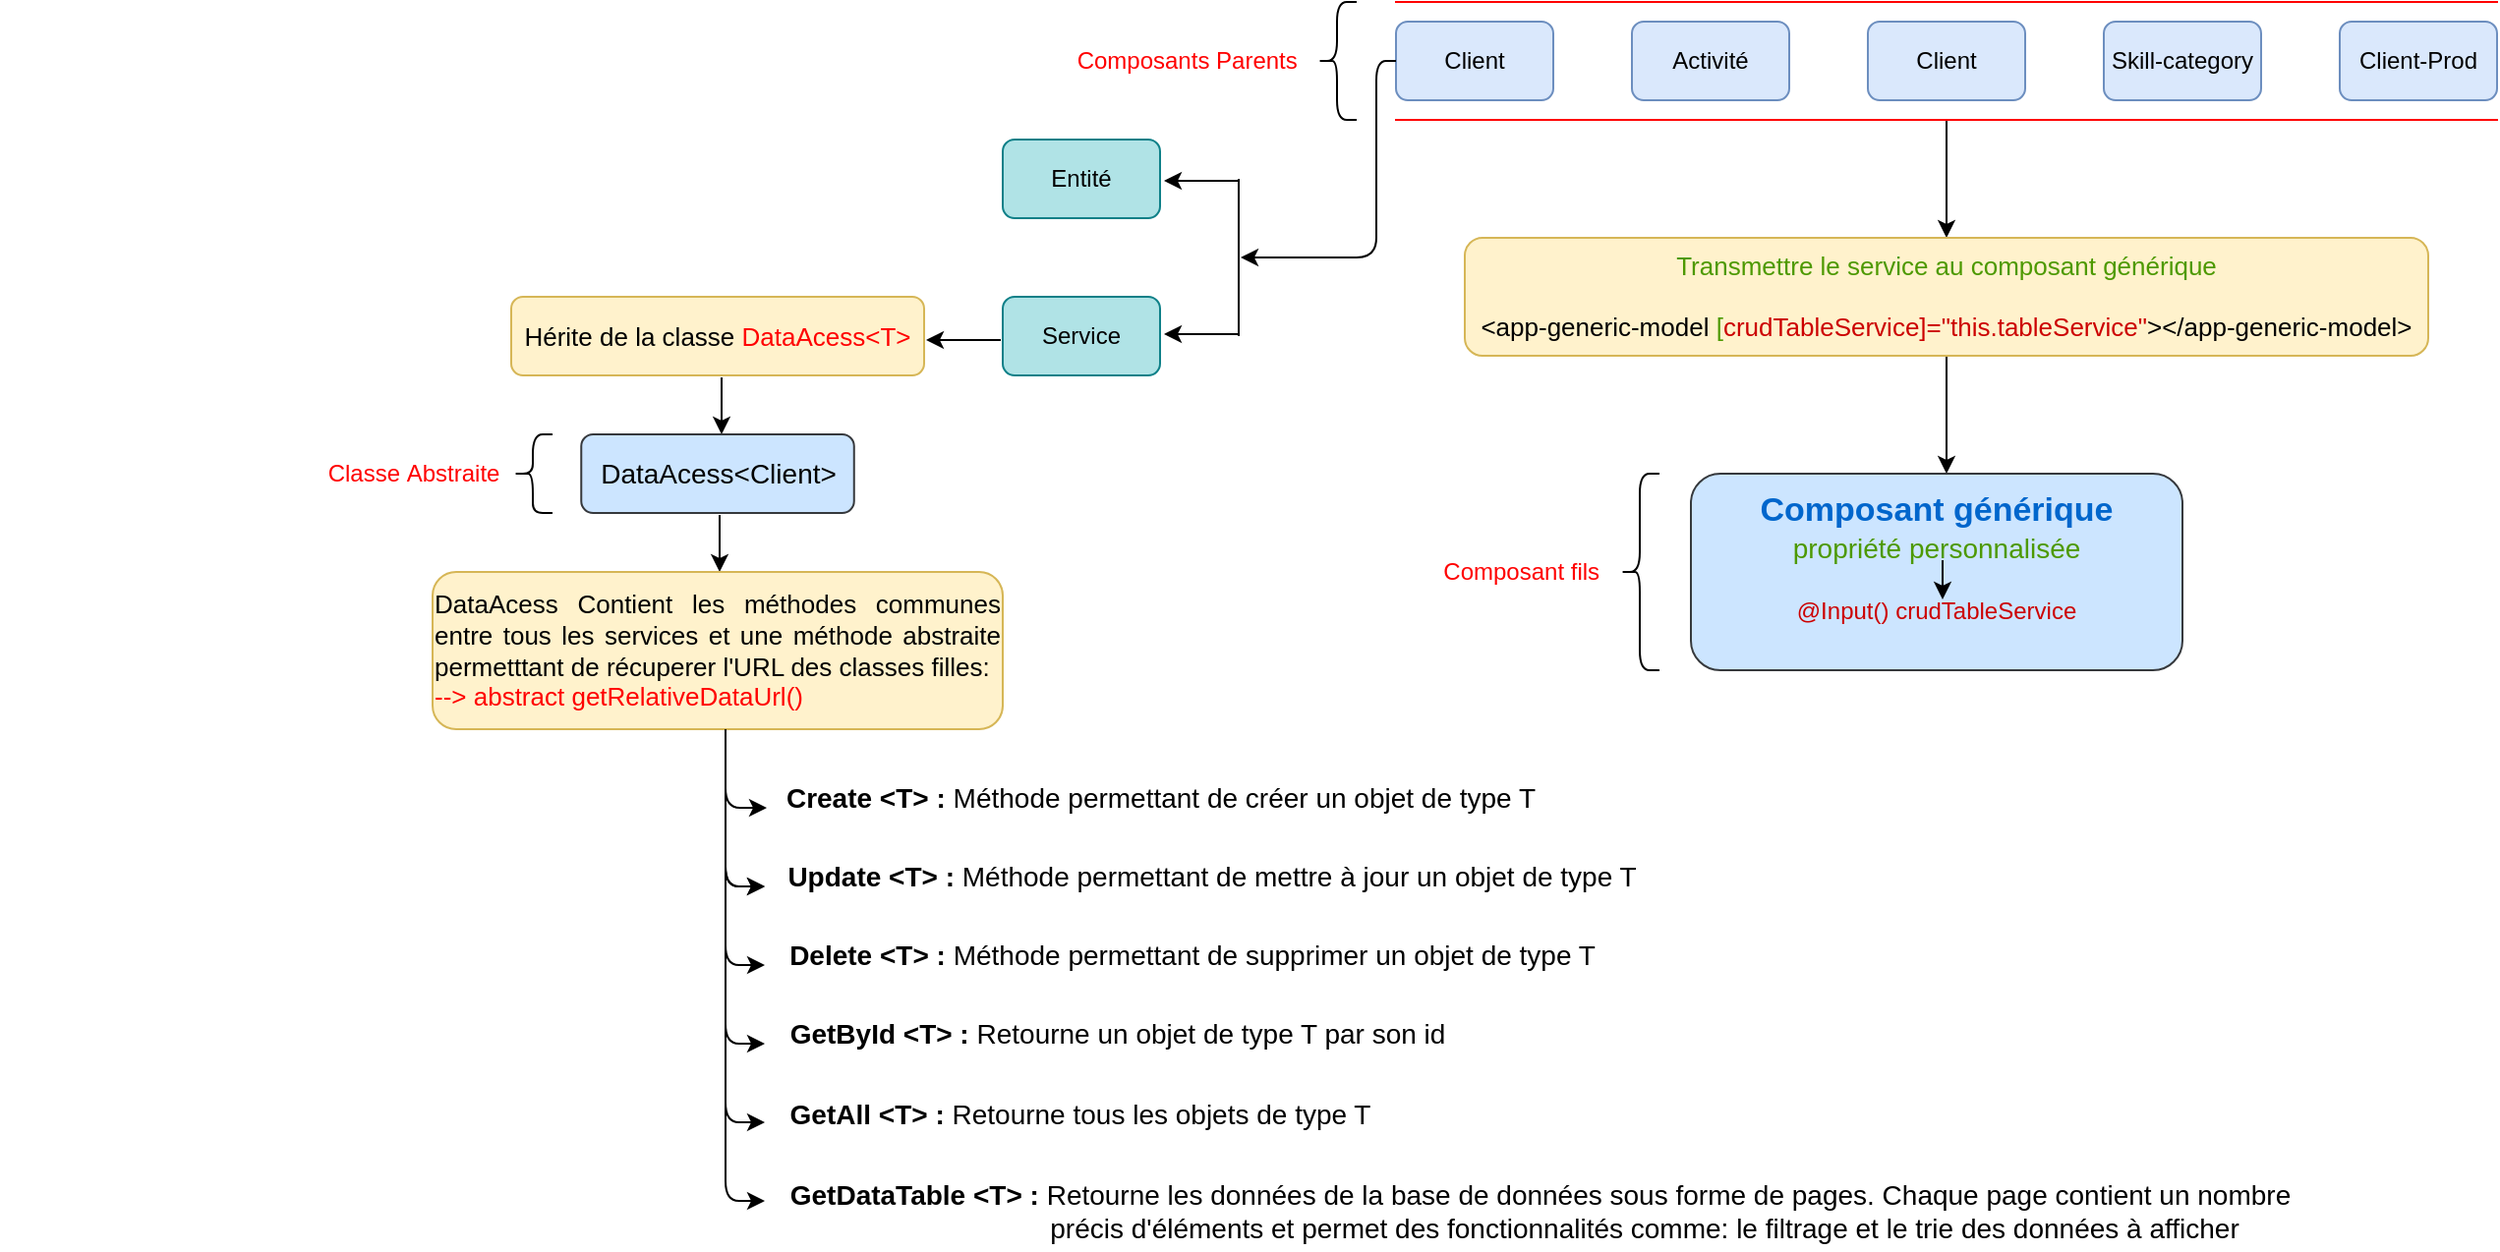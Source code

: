 <mxfile version="13.7.7" type="github"><diagram id="MOBFQ8YPR3JpmQWo_C37" name="Page-1"><mxGraphModel dx="2191" dy="745" grid="1" gridSize="10" guides="1" tooltips="1" connect="1" arrows="1" fold="0" page="1" pageScale="1" pageWidth="827" pageHeight="1169" math="0" shadow="0"><root><mxCell id="0"/><mxCell id="1" parent="0"/><mxCell id="Er8-8Sgkyutona7fchdq-1" value="Activité" style="rounded=1;whiteSpace=wrap;html=1;fillColor=#dae8fc;strokeColor=#6c8ebf;" vertex="1" parent="1"><mxGeometry x="360" y="160" width="80" height="40" as="geometry"/></mxCell><mxCell id="Er8-8Sgkyutona7fchdq-2" value="Client" style="rounded=1;whiteSpace=wrap;html=1;fillColor=#dae8fc;strokeColor=#6c8ebf;" vertex="1" parent="1"><mxGeometry x="480" y="160" width="80" height="40" as="geometry"/></mxCell><mxCell id="Er8-8Sgkyutona7fchdq-3" value="Client" style="rounded=1;whiteSpace=wrap;html=1;fillColor=#dae8fc;strokeColor=#6c8ebf;" vertex="1" parent="1"><mxGeometry x="240" y="160" width="80" height="40" as="geometry"/></mxCell><mxCell id="Er8-8Sgkyutona7fchdq-4" value="Skill-category" style="rounded=1;whiteSpace=wrap;html=1;fillColor=#dae8fc;strokeColor=#6c8ebf;" vertex="1" parent="1"><mxGeometry x="600" y="160" width="80" height="40" as="geometry"/></mxCell><mxCell id="Er8-8Sgkyutona7fchdq-5" value="Client-Prod" style="rounded=1;whiteSpace=wrap;html=1;fillColor=#dae8fc;strokeColor=#6c8ebf;" vertex="1" parent="1"><mxGeometry x="720" y="160" width="80" height="40" as="geometry"/></mxCell><mxCell id="Er8-8Sgkyutona7fchdq-10" value="" style="shape=curlyBracket;whiteSpace=wrap;html=1;rounded=1;" vertex="1" parent="1"><mxGeometry x="200" y="150" width="20" height="60" as="geometry"/></mxCell><mxCell id="Er8-8Sgkyutona7fchdq-11" value="&lt;font color=&quot;#ff0000&quot;&gt;&amp;nbsp; &amp;nbsp; &amp;nbsp; &amp;nbsp; &amp;nbsp; &amp;nbsp; &amp;nbsp; &amp;nbsp; &amp;nbsp; &amp;nbsp; &amp;nbsp; &amp;nbsp; &amp;nbsp; &amp;nbsp; &amp;nbsp; &amp;nbsp; &amp;nbsp; &amp;nbsp; &amp;nbsp; &amp;nbsp; &amp;nbsp; &amp;nbsp; &amp;nbsp; &amp;nbsp; &amp;nbsp; Composants Parents&lt;/font&gt;" style="text;html=1;align=center;verticalAlign=middle;resizable=0;points=[];autosize=1;" vertex="1" parent="1"><mxGeometry x="-95" y="170" width="290" height="20" as="geometry"/></mxCell><mxCell id="Er8-8Sgkyutona7fchdq-57" value="" style="edgeStyle=orthogonalEdgeStyle;curved=0;rounded=1;sketch=0;orthogonalLoop=1;jettySize=auto;html=1;" edge="1" parent="1" source="Er8-8Sgkyutona7fchdq-13" target="Er8-8Sgkyutona7fchdq-19"><mxGeometry relative="1" as="geometry"/></mxCell><mxCell id="Er8-8Sgkyutona7fchdq-13" value="" style="shape=partialRectangle;whiteSpace=wrap;html=1;left=0;right=0;fillColor=none;strokeColor=#FF0000;" vertex="1" parent="1"><mxGeometry x="240" y="150" width="560" height="60" as="geometry"/></mxCell><mxCell id="Er8-8Sgkyutona7fchdq-58" value="" style="edgeStyle=orthogonalEdgeStyle;curved=0;rounded=1;sketch=0;orthogonalLoop=1;jettySize=auto;html=1;" edge="1" parent="1" source="Er8-8Sgkyutona7fchdq-19" target="Er8-8Sgkyutona7fchdq-21"><mxGeometry relative="1" as="geometry"><Array as="points"><mxPoint x="520" y="380"/><mxPoint x="520" y="380"/></Array></mxGeometry></mxCell><mxCell id="Er8-8Sgkyutona7fchdq-19" value="&lt;font style=&quot;font-size: 13px&quot;&gt;&lt;font color=&quot;#4d9900&quot; style=&quot;font-size: 13px&quot;&gt;Transmettre le service au composant générique&lt;br&gt;&lt;/font&gt;&lt;br&gt;&amp;lt;app-generic-model &lt;span style=&quot;color: rgb(77 , 153 , 0)&quot;&gt;[&lt;/span&gt;&lt;font color=&quot;#cc0000&quot; style=&quot;font-size: 13px&quot;&gt;crudTableService]=&quot;this.tableService&quot;&lt;/font&gt;&amp;gt;&amp;lt;/app-generic-model&amp;gt;&lt;/font&gt;" style="rounded=1;whiteSpace=wrap;html=1;strokeColor=#d6b656;fillColor=#fff2cc;" vertex="1" parent="1"><mxGeometry x="275" y="270" width="490" height="60" as="geometry"/></mxCell><mxCell id="Er8-8Sgkyutona7fchdq-21" value="&lt;font&gt;&lt;font color=&quot;#0066cc&quot; style=&quot;font-size: 17px&quot;&gt;&lt;b&gt;Composant générique&lt;br&gt;&lt;/b&gt;&lt;/font&gt;&lt;font style=&quot;font-size: 14px&quot; color=&quot;#4d9900&quot;&gt;propriété personnalisée&lt;br&gt;&lt;br&gt;&lt;/font&gt;&lt;font color=&quot;#cc0000&quot;&gt;@Input() crudTableService&lt;br&gt;&lt;/font&gt;&lt;br&gt;&lt;/font&gt;" style="rounded=1;whiteSpace=wrap;html=1;sketch=0;strokeColor=#36393d;fillColor=#cce5ff;" vertex="1" parent="1"><mxGeometry x="390" y="390" width="250" height="100" as="geometry"/></mxCell><mxCell id="Er8-8Sgkyutona7fchdq-23" value="" style="endArrow=classic;html=1;" edge="1" parent="1"><mxGeometry width="50" height="50" relative="1" as="geometry"><mxPoint x="518" y="434" as="sourcePoint"/><mxPoint x="518" y="454" as="targetPoint"/><Array as="points"><mxPoint x="518" y="444"/></Array></mxGeometry></mxCell><mxCell id="Er8-8Sgkyutona7fchdq-25" value="" style="shape=curlyBracket;whiteSpace=wrap;html=1;rounded=1;" vertex="1" parent="1"><mxGeometry x="354" y="390" width="20" height="100" as="geometry"/></mxCell><mxCell id="Er8-8Sgkyutona7fchdq-26" value="&lt;span style=&quot;color: rgb(255 , 0 , 0)&quot;&gt;&amp;nbsp; &amp;nbsp; &amp;nbsp; &amp;nbsp; &amp;nbsp; &amp;nbsp; &amp;nbsp; &amp;nbsp; &amp;nbsp; &amp;nbsp; &amp;nbsp; &amp;nbsp; &amp;nbsp; &amp;nbsp; &amp;nbsp; &amp;nbsp; &amp;nbsp; &amp;nbsp; &amp;nbsp; &amp;nbsp; &amp;nbsp; &amp;nbsp; &amp;nbsp; &amp;nbsp; &amp;nbsp; Composant fils&lt;/span&gt;" style="text;html=1;align=center;verticalAlign=middle;resizable=0;points=[];autosize=1;" vertex="1" parent="1"><mxGeometry x="90" y="430" width="260" height="20" as="geometry"/></mxCell><mxCell id="Er8-8Sgkyutona7fchdq-28" value="" style="edgeStyle=elbowEdgeStyle;elbow=horizontal;endArrow=classic;html=1;exitX=0;exitY=0.5;exitDx=0;exitDy=0;" edge="1" parent="1" source="Er8-8Sgkyutona7fchdq-13"><mxGeometry width="50" height="50" relative="1" as="geometry"><mxPoint x="240" y="220" as="sourcePoint"/><mxPoint x="161" y="280" as="targetPoint"/><Array as="points"><mxPoint x="230" y="180"/><mxPoint x="230" y="230"/><mxPoint x="240" y="250"/><mxPoint x="251" y="260"/><mxPoint x="221" y="230"/><mxPoint x="81" y="260"/><mxPoint x="131" y="280"/><mxPoint x="181" y="270"/><mxPoint x="231" y="290"/></Array></mxGeometry></mxCell><mxCell id="Er8-8Sgkyutona7fchdq-35" value="" style="endArrow=none;html=1;" edge="1" parent="1"><mxGeometry width="50" height="50" relative="1" as="geometry"><mxPoint x="160" y="320" as="sourcePoint"/><mxPoint x="160" y="240" as="targetPoint"/></mxGeometry></mxCell><mxCell id="Er8-8Sgkyutona7fchdq-36" value="" style="endArrow=classic;html=1;" edge="1" parent="1"><mxGeometry width="50" height="50" relative="1" as="geometry"><mxPoint x="160" y="241" as="sourcePoint"/><mxPoint x="122" y="241" as="targetPoint"/></mxGeometry></mxCell><mxCell id="Er8-8Sgkyutona7fchdq-37" value="" style="endArrow=classic;html=1;" edge="1" parent="1"><mxGeometry width="50" height="50" relative="1" as="geometry"><mxPoint x="160" y="319" as="sourcePoint"/><mxPoint x="122" y="319" as="targetPoint"/></mxGeometry></mxCell><mxCell id="Er8-8Sgkyutona7fchdq-42" value="Entité" style="rounded=1;whiteSpace=wrap;html=1;sketch=0;fillColor=#b0e3e6;strokeColor=#0e8088;" vertex="1" parent="1"><mxGeometry x="40" y="220" width="80" height="40" as="geometry"/></mxCell><mxCell id="Er8-8Sgkyutona7fchdq-43" value="Service" style="rounded=1;whiteSpace=wrap;html=1;sketch=0;fillColor=#b0e3e6;strokeColor=#0e8088;" vertex="1" parent="1"><mxGeometry x="40" y="300" width="80" height="40" as="geometry"/></mxCell><mxCell id="Er8-8Sgkyutona7fchdq-44" value="" style="endArrow=classic;html=1;" edge="1" parent="1"><mxGeometry width="50" height="50" relative="1" as="geometry"><mxPoint x="39" y="322" as="sourcePoint"/><mxPoint x="1" y="322" as="targetPoint"/></mxGeometry></mxCell><mxCell id="Er8-8Sgkyutona7fchdq-45" value="&lt;font style=&quot;font-size: 13px&quot;&gt;Hérite de la classe &lt;font color=&quot;#ff0000&quot;&gt;DataAcess&amp;lt;T&amp;gt;&lt;/font&gt;&lt;/font&gt;" style="rounded=1;whiteSpace=wrap;html=1;sketch=0;strokeColor=#d6b656;fillColor=#fff2cc;" vertex="1" parent="1"><mxGeometry x="-210" y="300" width="210" height="40" as="geometry"/></mxCell><mxCell id="Er8-8Sgkyutona7fchdq-46" value="" style="endArrow=classic;html=1;" edge="1" parent="1"><mxGeometry width="50" height="50" relative="1" as="geometry"><mxPoint x="-103" y="341" as="sourcePoint"/><mxPoint x="-103" y="370" as="targetPoint"/></mxGeometry></mxCell><mxCell id="Er8-8Sgkyutona7fchdq-48" value="&lt;font style=&quot;font-size: 14px&quot;&gt;DataAcess&amp;lt;Client&amp;gt;&lt;/font&gt;" style="rounded=1;whiteSpace=wrap;html=1;sketch=0;strokeColor=#36393d;fillColor=#cce5ff;" vertex="1" parent="1"><mxGeometry x="-174.37" y="370" width="138.75" height="40" as="geometry"/></mxCell><mxCell id="Er8-8Sgkyutona7fchdq-49" value="" style="shape=curlyBracket;whiteSpace=wrap;html=1;rounded=1;" vertex="1" parent="1"><mxGeometry x="-209" y="370" width="20" height="40" as="geometry"/></mxCell><mxCell id="Er8-8Sgkyutona7fchdq-51" value="&lt;span style=&quot;color: rgb(255 , 0 , 0)&quot;&gt;&amp;nbsp; &amp;nbsp; &amp;nbsp; &amp;nbsp; &amp;nbsp; &amp;nbsp; &amp;nbsp; &amp;nbsp; &amp;nbsp; &amp;nbsp; &amp;nbsp; &amp;nbsp; &amp;nbsp; &amp;nbsp; &amp;nbsp; &amp;nbsp; &amp;nbsp; &amp;nbsp; &amp;nbsp; &amp;nbsp; &amp;nbsp; &amp;nbsp; &amp;nbsp; &amp;nbsp; Classe&amp;nbsp;&lt;/span&gt;&lt;font color=&quot;#ff0000&quot;&gt;Abstraite&lt;/font&gt;" style="text;html=1;align=center;verticalAlign=middle;resizable=0;points=[];autosize=1;" vertex="1" parent="1"><mxGeometry x="-470" y="380" width="260" height="20" as="geometry"/></mxCell><mxCell id="Er8-8Sgkyutona7fchdq-55" value="" style="endArrow=classic;html=1;" edge="1" parent="1"><mxGeometry width="50" height="50" relative="1" as="geometry"><mxPoint x="-104" y="411" as="sourcePoint"/><mxPoint x="-104" y="440" as="targetPoint"/></mxGeometry></mxCell><mxCell id="Er8-8Sgkyutona7fchdq-56" value="&lt;div style=&quot;text-align: justify ; font-size: 13px&quot;&gt;&lt;span&gt;&lt;font style=&quot;font-size: 13px&quot;&gt;DataAcess Contient les méthodes communes entre tous les services et une méthode abstraite permetttant de récuperer l'URL des classes filles:&lt;/font&gt;&lt;/span&gt;&lt;/div&gt;&lt;div style=&quot;text-align: justify ; font-size: 13px&quot;&gt;&lt;span&gt;&lt;font style=&quot;font-size: 13px&quot; color=&quot;#ff0000&quot;&gt;--&amp;gt; abstract getRelativeDataUrl()&lt;/font&gt;&lt;/span&gt;&lt;/div&gt;" style="rounded=1;whiteSpace=wrap;html=1;sketch=0;strokeColor=#d6b656;fillColor=#fff2cc;" vertex="1" parent="1"><mxGeometry x="-249.99" y="440" width="290" height="80" as="geometry"/></mxCell><mxCell id="Er8-8Sgkyutona7fchdq-60" value="" style="edgeStyle=elbowEdgeStyle;elbow=horizontal;endArrow=classic;html=1;exitX=0;exitY=0.75;exitDx=0;exitDy=0;" edge="1" parent="1"><mxGeometry width="50" height="50" relative="1" as="geometry"><mxPoint x="-101" y="520" as="sourcePoint"/><mxPoint x="-80" y="560" as="targetPoint"/><Array as="points"><mxPoint x="-101" y="560"/><mxPoint x="-90" y="585"/><mxPoint x="-120" y="555"/><mxPoint x="-260" y="585"/><mxPoint x="-210" y="605"/><mxPoint x="-160" y="595"/><mxPoint x="-110" y="615"/></Array></mxGeometry></mxCell><mxCell id="Er8-8Sgkyutona7fchdq-61" value="" style="edgeStyle=elbowEdgeStyle;elbow=horizontal;endArrow=classic;html=1;" edge="1" parent="1"><mxGeometry width="50" height="50" relative="1" as="geometry"><mxPoint x="-101" y="540" as="sourcePoint"/><mxPoint x="-81" y="600" as="targetPoint"/><Array as="points"><mxPoint x="-101" y="615"/><mxPoint x="-91" y="625"/><mxPoint x="-121" y="595"/><mxPoint x="-261" y="625"/><mxPoint x="-211" y="645"/><mxPoint x="-161" y="635"/><mxPoint x="-111" y="655"/></Array></mxGeometry></mxCell><mxCell id="Er8-8Sgkyutona7fchdq-63" value="" style="edgeStyle=elbowEdgeStyle;elbow=horizontal;endArrow=classic;html=1;" edge="1" parent="1"><mxGeometry width="50" height="50" relative="1" as="geometry"><mxPoint x="-101" y="540" as="sourcePoint"/><mxPoint x="-81" y="600" as="targetPoint"/><Array as="points"><mxPoint x="-101" y="640"/><mxPoint x="-91" y="625"/><mxPoint x="-121" y="595"/><mxPoint x="-261" y="625"/><mxPoint x="-211" y="645"/><mxPoint x="-161" y="635"/><mxPoint x="-111" y="655"/></Array></mxGeometry></mxCell><mxCell id="Er8-8Sgkyutona7fchdq-64" value="" style="edgeStyle=elbowEdgeStyle;elbow=horizontal;endArrow=classic;html=1;" edge="1" parent="1"><mxGeometry width="50" height="50" relative="1" as="geometry"><mxPoint x="-101" y="580" as="sourcePoint"/><mxPoint x="-81" y="640" as="targetPoint"/><Array as="points"><mxPoint x="-101" y="680"/><mxPoint x="-91" y="665"/><mxPoint x="-121" y="635"/><mxPoint x="-261" y="665"/><mxPoint x="-211" y="685"/><mxPoint x="-161" y="675"/><mxPoint x="-111" y="695"/></Array></mxGeometry></mxCell><mxCell id="Er8-8Sgkyutona7fchdq-65" value="" style="edgeStyle=elbowEdgeStyle;elbow=horizontal;endArrow=classic;html=1;" edge="1" parent="1"><mxGeometry width="50" height="50" relative="1" as="geometry"><mxPoint x="-101" y="620" as="sourcePoint"/><mxPoint x="-81" y="680" as="targetPoint"/><Array as="points"><mxPoint x="-101" y="720"/><mxPoint x="-91" y="705"/><mxPoint x="-121" y="675"/><mxPoint x="-261" y="705"/><mxPoint x="-211" y="725"/><mxPoint x="-161" y="715"/><mxPoint x="-111" y="735"/></Array></mxGeometry></mxCell><mxCell id="Er8-8Sgkyutona7fchdq-66" value="" style="edgeStyle=elbowEdgeStyle;elbow=horizontal;endArrow=classic;html=1;" edge="1" parent="1"><mxGeometry width="50" height="50" relative="1" as="geometry"><mxPoint x="-101" y="660" as="sourcePoint"/><mxPoint x="-81" y="720" as="targetPoint"/><Array as="points"><mxPoint x="-101" y="760"/><mxPoint x="-91" y="745"/><mxPoint x="-121" y="715"/><mxPoint x="-261" y="745"/><mxPoint x="-211" y="765"/><mxPoint x="-161" y="755"/><mxPoint x="-111" y="775"/></Array></mxGeometry></mxCell><mxCell id="Er8-8Sgkyutona7fchdq-67" value="" style="edgeStyle=elbowEdgeStyle;elbow=horizontal;endArrow=classic;html=1;" edge="1" parent="1"><mxGeometry width="50" height="50" relative="1" as="geometry"><mxPoint x="-101" y="700" as="sourcePoint"/><mxPoint x="-81" y="760" as="targetPoint"/><Array as="points"><mxPoint x="-101" y="800"/><mxPoint x="-91" y="785"/><mxPoint x="-121" y="755"/><mxPoint x="-261" y="785"/><mxPoint x="-211" y="805"/><mxPoint x="-161" y="795"/><mxPoint x="-111" y="815"/></Array></mxGeometry></mxCell><mxCell id="Er8-8Sgkyutona7fchdq-72" value="&lt;font style=&quot;font-size: 14px&quot;&gt;&lt;b&gt;Create &amp;lt;T&amp;gt; :&lt;/b&gt; Méthode permettant de créer un objet de type T&lt;/font&gt;" style="text;html=1;align=center;verticalAlign=middle;resizable=0;points=[];autosize=1;" vertex="1" parent="1"><mxGeometry x="-80" y="545" width="400" height="20" as="geometry"/></mxCell><mxCell id="Er8-8Sgkyutona7fchdq-73" value="&lt;font style=&quot;font-size: 14px&quot;&gt;&lt;b&gt;Update &amp;lt;T&amp;gt; :&lt;/b&gt; Méthode permettant de mettre à jour un objet de type T&lt;/font&gt;" style="text;html=1;align=center;verticalAlign=middle;resizable=0;points=[];autosize=1;" vertex="1" parent="1"><mxGeometry x="-79" y="584.5" width="450" height="20" as="geometry"/></mxCell><mxCell id="Er8-8Sgkyutona7fchdq-74" value="&lt;font style=&quot;font-size: 14px&quot;&gt;&lt;b&gt;Delete &amp;lt;T&amp;gt; : &lt;/b&gt;Méthode permettant de supprimer un objet de type T&lt;/font&gt;" style="text;html=1;align=center;verticalAlign=middle;resizable=0;points=[];autosize=1;" vertex="1" parent="1"><mxGeometry x="-79" y="625" width="430" height="20" as="geometry"/></mxCell><mxCell id="Er8-8Sgkyutona7fchdq-75" value="&lt;font style=&quot;font-size: 14px&quot;&gt;&lt;b&gt;GetById &amp;lt;T&amp;gt; : &lt;/b&gt;Retourne un objet de type T par son id&lt;/font&gt;" style="text;html=1;align=center;verticalAlign=middle;resizable=0;points=[];autosize=1;" vertex="1" parent="1"><mxGeometry x="-77" y="665" width="350" height="20" as="geometry"/></mxCell><mxCell id="Er8-8Sgkyutona7fchdq-76" value="&lt;font style=&quot;font-size: 14px&quot;&gt;&lt;b&gt;GetAll &amp;lt;T&amp;gt; : &lt;/b&gt;Retourne tous les objets de type T&lt;/font&gt;" style="text;html=1;align=center;verticalAlign=middle;resizable=0;points=[];autosize=1;" vertex="1" parent="1"><mxGeometry x="-76" y="706" width="310" height="20" as="geometry"/></mxCell><mxCell id="Er8-8Sgkyutona7fchdq-77" value="&lt;div style=&quot;text-align: justify&quot;&gt;&lt;b style=&quot;font-size: 14px&quot;&gt;GetDataTable &amp;lt;T&amp;gt; : &lt;/b&gt;&lt;span style=&quot;font-size: 14px&quot;&gt;Retourne les données de la base de données sous forme de pages. Chaque page contient un nombre&lt;/span&gt;&lt;/div&gt;&lt;font&gt;&lt;div style=&quot;text-align: justify&quot;&gt;&lt;span style=&quot;font-size: 14px&quot;&gt;&amp;nbsp; &amp;nbsp; &amp;nbsp; &amp;nbsp; &amp;nbsp; &amp;nbsp; &amp;nbsp; &amp;nbsp; &amp;nbsp; &amp;nbsp; &amp;nbsp; &amp;nbsp; &amp;nbsp; &amp;nbsp; &amp;nbsp; &amp;nbsp; &amp;nbsp; précis d'éléments&amp;nbsp;et permet des fonctionnalités comme: le filtrage et le trie des données à afficher&lt;/span&gt;&lt;/div&gt;&lt;/font&gt;" style="text;html=1;align=center;verticalAlign=middle;resizable=0;points=[];autosize=1;" vertex="1" parent="1"><mxGeometry x="-77" y="745" width="780" height="40" as="geometry"/></mxCell></root></mxGraphModel></diagram></mxfile>